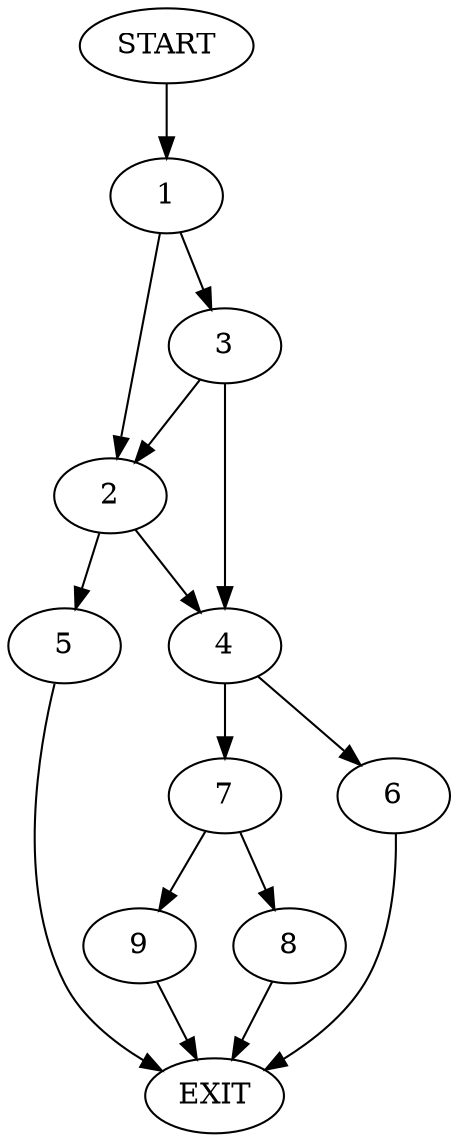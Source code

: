 digraph {
0 [label="START"]
10 [label="EXIT"]
0 -> 1
1 -> 2
1 -> 3
3 -> 4
3 -> 2
2 -> 4
2 -> 5
4 -> 6
4 -> 7
5 -> 10
6 -> 10
7 -> 8
7 -> 9
9 -> 10
8 -> 10
}
